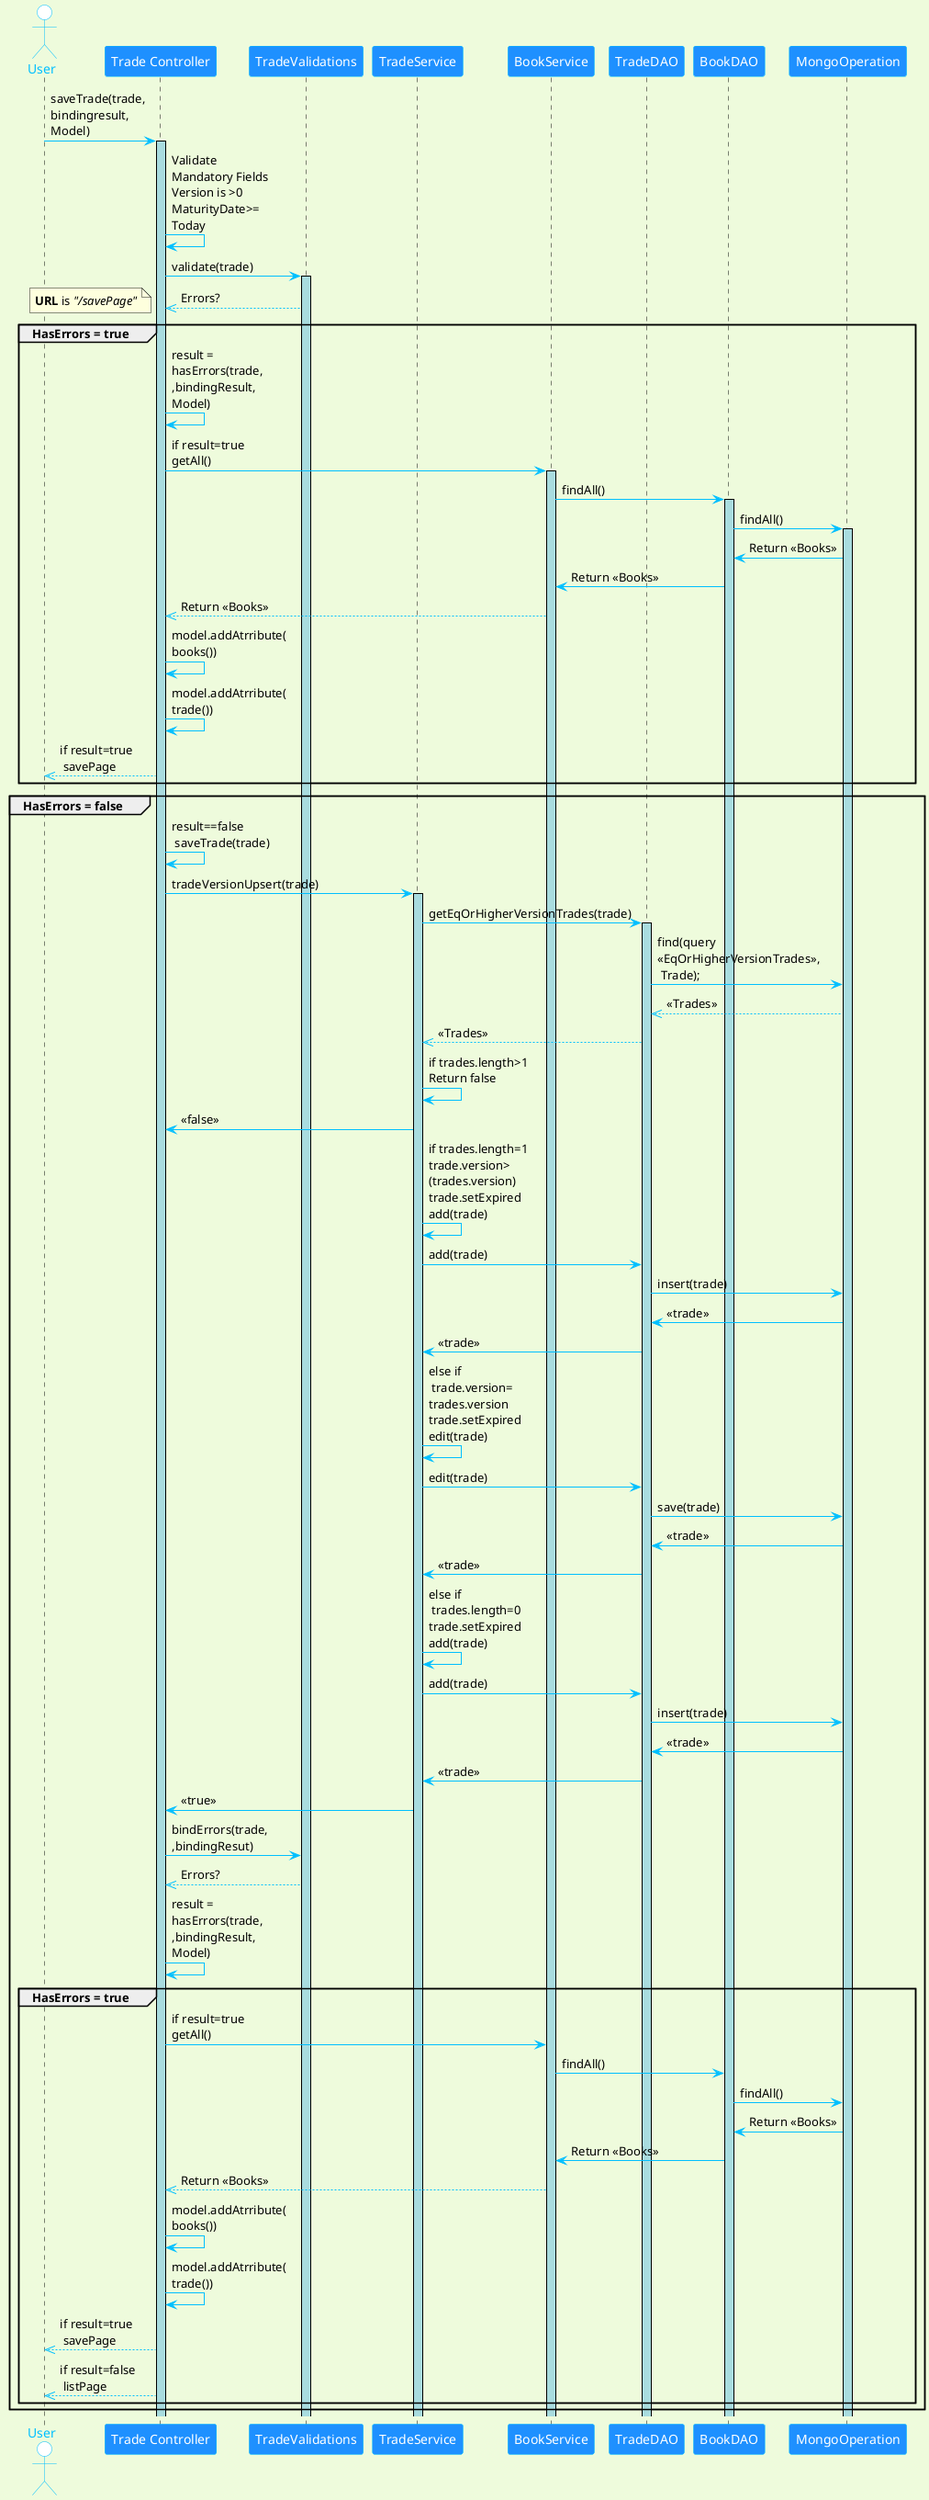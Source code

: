 @startuml
skinparam backgroundColor #EEFBDC
skinparam handwritten false
skinparam sequence {
ArrowColor DeepSkyBlue
ActorBorderColor DeepSkyBlue
LifeLineBackgroundColor #A9DCDF
LifeLineBorderColor Black
ParticipantBorderColor DeepSkyBlue
ParticipantBackgroundColor DodgerBlue
ParticipantFontName Impact
ParticipantFontSize 14
ParticipantFontColor #FFFFFF
ActorBackgroundColor white
ActorFontColor DeepSkyBlue
ActorFontSize 14
ActorFontName Aapex
}
actor User
participant "Trade Controller" as TC
participant "TradeValidations" as TV
participant "TradeService" as TS
participant "BookService" as BS
participant "TradeDAO" as TD
participant "BookDAO" as BD
participant "MongoOperation" as MO

User -> TC: saveTrade(trade,\nbindingresult, \nModel)
activate TC
TC ->TC: Validate\nMandatory Fields\nVersion is >0\nMaturityDate>=\nToday
TC -> TV: validate(trade)
activate TV
TC <<-- TV: Errors?
note left
**URL** is //"/savePage"//
end note
group HasErrors = true
TC -> TC : result = \nhasErrors(trade,\n,bindingResult,\nModel)

TC -> BS: if result=true\ngetAll()
activate BS
BS -> BD: findAll()
activate BD
BD->MO: findAll()
activate MO
BD<-MO: Return <<Books>>
BS <- BD: Return <<Books>>

TC <<-- BS: Return <<Books>>
TC -> TC : model.addAtrribute(\nbooks())
TC -> TC : model.addAtrribute(\ntrade())

User <<-- TC: if result=true\n savePage
end
group HasErrors = false
TC -> TC: result==false \n saveTrade(trade)

TC->TS: tradeVersionUpsert(trade)
activate TS
TS->TD: getEqOrHigherVersionTrades(trade)
activate TD
TD -> MO : find(query\n<<EqOrHigherVersionTrades>>,\n Trade);

TD <<-- MO : <<Trades>>
TS<<--TD: <<Trades>>
TS->TS: if trades.length>1 \nReturn false
TC<-TS: <<false>>
TS->TS: if trades.length=1\ntrade.version>\n(trades.version)\ntrade.setExpired\nadd(trade)

TS->TD: add(trade)
TD->MO: insert(trade)
TD<-MO: <<trade>>
TS<-TD: <<trade>>
TS->TS: else if\n trade.version=\ntrades.version\ntrade.setExpired\nedit(trade)
TS->TD: edit(trade)
TD->MO: save(trade)
TD<-MO: <<trade>>
TS<-TD: <<trade>>

TS->TS: else if\n trades.length=0\ntrade.setExpired\nadd(trade)
TS->TD: add(trade)
TD->MO: insert(trade)
TD<-MO: <<trade>>
TS<-TD: <<trade>>

TC<-TS: <<true>>
TC -> TV: bindErrors(trade,\n,bindingResut)
TC <<-- TV: Errors?
TC -> TC : result = \nhasErrors(trade,\n,bindingResult,\nModel)

group HasErrors = true
TC -> BS: if result=true\ngetAll()

BS -> BD: findAll()
BD->MO: findAll()
BD<-MO: Return <<Books>>

BS <- BD: Return <<Books>>

TC <<-- BS: Return <<Books>>
TC -> TC : model.addAtrribute(\nbooks())
TC -> TC : model.addAtrribute(\ntrade())

User <<-- TC: if result=true\n savePage

User <<-- TC: if result=false\n listPage
end
end
@enduml